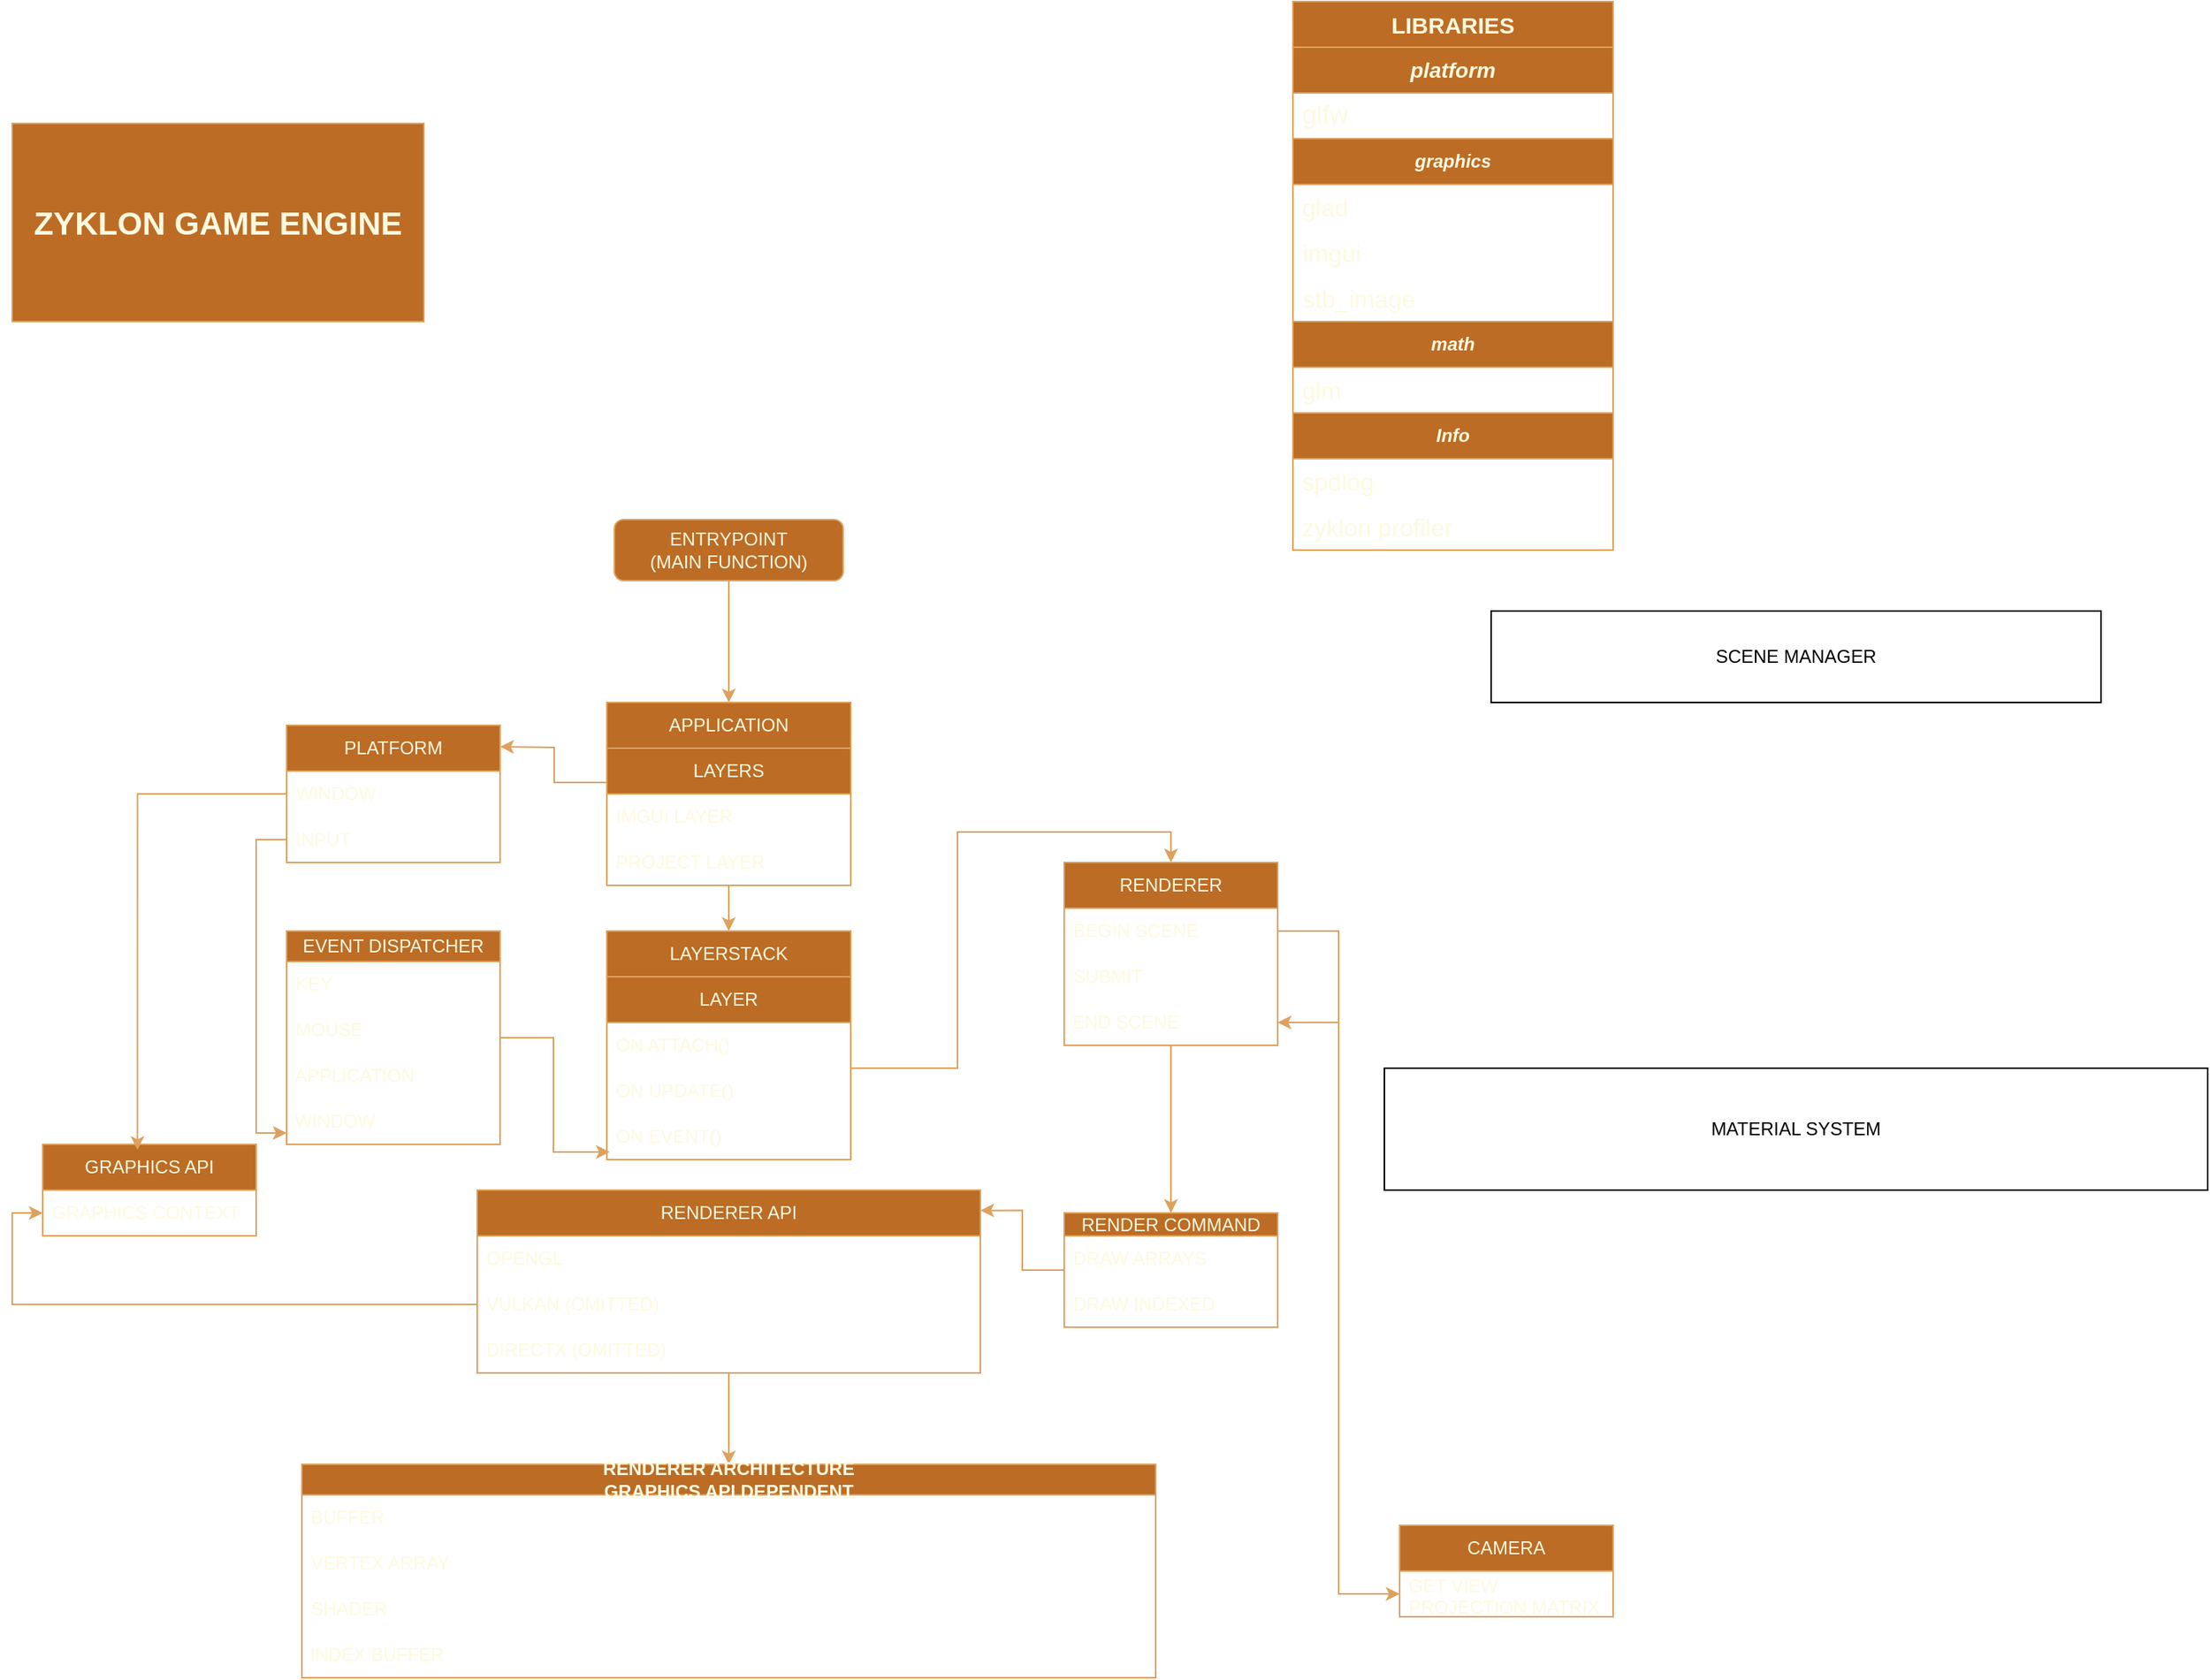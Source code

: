 <mxfile version="24.7.8">
  <diagram name="Page-1" id="9f46799a-70d6-7492-0946-bef42562c5a5">
    <mxGraphModel dx="1569" dy="2033" grid="1" gridSize="10" guides="1" tooltips="1" connect="1" arrows="1" fold="1" page="1" pageScale="1" pageWidth="1100" pageHeight="850" background="none" math="0" shadow="0">
      <root>
        <mxCell id="0" />
        <mxCell id="1" parent="0" />
        <mxCell id="1HcElYViuS3CACR91JE5-3" value="LAYERSTACK" style="swimlane;fontStyle=0;childLayout=stackLayout;horizontal=1;startSize=30;horizontalStack=0;resizeParent=1;resizeParentMax=0;resizeLast=0;collapsible=1;marginBottom=0;whiteSpace=wrap;html=1;labelBackgroundColor=none;fillColor=#BC6C25;strokeColor=#DDA15E;fontColor=#FEFAE0;" parent="1" vertex="1">
          <mxGeometry x="410" y="170" width="160" height="150" as="geometry" />
        </mxCell>
        <mxCell id="1HcElYViuS3CACR91JE5-22" value="LAYER" style="swimlane;fontStyle=0;childLayout=stackLayout;horizontal=1;startSize=30;horizontalStack=0;resizeParent=1;resizeParentMax=0;resizeLast=0;collapsible=1;marginBottom=0;whiteSpace=wrap;html=1;labelBackgroundColor=none;fillColor=#BC6C25;strokeColor=#DDA15E;fontColor=#FEFAE0;" parent="1HcElYViuS3CACR91JE5-3" vertex="1">
          <mxGeometry y="30" width="160" height="120" as="geometry" />
        </mxCell>
        <mxCell id="1HcElYViuS3CACR91JE5-23" value="ON ATTACH()" style="text;strokeColor=none;fillColor=none;align=left;verticalAlign=middle;spacingLeft=4;spacingRight=4;overflow=hidden;points=[[0,0.5],[1,0.5]];portConstraint=eastwest;rotatable=0;whiteSpace=wrap;html=1;labelBackgroundColor=none;fontColor=#FEFAE0;" parent="1HcElYViuS3CACR91JE5-22" vertex="1">
          <mxGeometry y="30" width="160" height="30" as="geometry" />
        </mxCell>
        <mxCell id="1HcElYViuS3CACR91JE5-24" value="ON UPDATE()" style="text;strokeColor=none;fillColor=none;align=left;verticalAlign=middle;spacingLeft=4;spacingRight=4;overflow=hidden;points=[[0,0.5],[1,0.5]];portConstraint=eastwest;rotatable=0;whiteSpace=wrap;html=1;labelBackgroundColor=none;fontColor=#FEFAE0;" parent="1HcElYViuS3CACR91JE5-22" vertex="1">
          <mxGeometry y="60" width="160" height="30" as="geometry" />
        </mxCell>
        <mxCell id="1HcElYViuS3CACR91JE5-25" value="ON EVENT()" style="text;strokeColor=none;fillColor=none;align=left;verticalAlign=middle;spacingLeft=4;spacingRight=4;overflow=hidden;points=[[0,0.5],[1,0.5]];portConstraint=eastwest;rotatable=0;whiteSpace=wrap;html=1;labelBackgroundColor=none;fontColor=#FEFAE0;" parent="1HcElYViuS3CACR91JE5-22" vertex="1">
          <mxGeometry y="90" width="160" height="30" as="geometry" />
        </mxCell>
        <mxCell id="1HcElYViuS3CACR91JE5-7" value="ZYKLON GAME ENGINE" style="rounded=0;whiteSpace=wrap;html=1;fontSize=21;fontStyle=1;labelBackgroundColor=none;fillColor=#BC6C25;strokeColor=#DDA15E;fontColor=#FEFAE0;" parent="1" vertex="1">
          <mxGeometry x="20" y="-360" width="270" height="130" as="geometry" />
        </mxCell>
        <mxCell id="1HcElYViuS3CACR91JE5-16" value="APPLICATION" style="swimlane;fontStyle=0;childLayout=stackLayout;horizontal=1;startSize=30;horizontalStack=0;resizeParent=1;resizeParentMax=0;resizeLast=0;collapsible=1;marginBottom=0;whiteSpace=wrap;html=1;labelBackgroundColor=none;fillColor=#BC6C25;strokeColor=#DDA15E;fontColor=#FEFAE0;" parent="1" vertex="1">
          <mxGeometry x="410" y="20" width="160" height="120" as="geometry" />
        </mxCell>
        <mxCell id="1HcElYViuS3CACR91JE5-122" value="LAYERS" style="swimlane;fontStyle=0;childLayout=stackLayout;horizontal=1;startSize=30;horizontalStack=0;resizeParent=1;resizeParentMax=0;resizeLast=0;collapsible=1;marginBottom=0;whiteSpace=wrap;html=1;labelBackgroundColor=none;fillColor=#BC6C25;strokeColor=#DDA15E;fontColor=#FEFAE0;" parent="1HcElYViuS3CACR91JE5-16" vertex="1">
          <mxGeometry y="30" width="160" height="90" as="geometry" />
        </mxCell>
        <mxCell id="1HcElYViuS3CACR91JE5-123" value="IMGUI LAYER" style="text;strokeColor=none;fillColor=none;align=left;verticalAlign=middle;spacingLeft=4;spacingRight=4;overflow=hidden;points=[[0,0.5],[1,0.5]];portConstraint=eastwest;rotatable=0;whiteSpace=wrap;html=1;labelBackgroundColor=none;fontColor=#FEFAE0;" parent="1HcElYViuS3CACR91JE5-122" vertex="1">
          <mxGeometry y="30" width="160" height="30" as="geometry" />
        </mxCell>
        <mxCell id="1HcElYViuS3CACR91JE5-124" value="PROJECT LAYER" style="text;strokeColor=none;fillColor=none;align=left;verticalAlign=middle;spacingLeft=4;spacingRight=4;overflow=hidden;points=[[0,0.5],[1,0.5]];portConstraint=eastwest;rotatable=0;whiteSpace=wrap;html=1;labelBackgroundColor=none;fontColor=#FEFAE0;" parent="1HcElYViuS3CACR91JE5-122" vertex="1">
          <mxGeometry y="60" width="160" height="30" as="geometry" />
        </mxCell>
        <mxCell id="1HcElYViuS3CACR91JE5-49" style="edgeStyle=orthogonalEdgeStyle;rounded=0;orthogonalLoop=1;jettySize=auto;html=1;entryX=0.5;entryY=0;entryDx=0;entryDy=0;labelBackgroundColor=none;strokeColor=#DDA15E;fontColor=default;" parent="1" source="1HcElYViuS3CACR91JE5-42" target="1HcElYViuS3CACR91JE5-16" edge="1">
          <mxGeometry relative="1" as="geometry" />
        </mxCell>
        <mxCell id="1HcElYViuS3CACR91JE5-42" value="ENTRYPOINT&lt;div&gt;(MAIN FUNCTION)&lt;/div&gt;" style="rounded=1;whiteSpace=wrap;html=1;labelBackgroundColor=none;fillColor=#BC6C25;strokeColor=#DDA15E;fontColor=#FEFAE0;" parent="1" vertex="1">
          <mxGeometry x="415" y="-100" width="150" height="40" as="geometry" />
        </mxCell>
        <mxCell id="1HcElYViuS3CACR91JE5-50" value="&lt;b style=&quot;font-size: 15px;&quot;&gt;LIBRARIES&lt;/b&gt;" style="swimlane;fontStyle=0;childLayout=stackLayout;horizontal=1;startSize=30;horizontalStack=0;resizeParent=1;resizeParentMax=0;resizeLast=0;collapsible=1;marginBottom=0;whiteSpace=wrap;html=1;fontSize=15;labelBackgroundColor=none;fillColor=#BC6C25;strokeColor=#DDA15E;fontColor=#FEFAE0;" parent="1" vertex="1">
          <mxGeometry x="860" y="-440" width="210" height="360" as="geometry" />
        </mxCell>
        <mxCell id="1HcElYViuS3CACR91JE5-77" value="platform" style="swimlane;fontStyle=3;childLayout=stackLayout;horizontal=1;startSize=30;horizontalStack=0;resizeParent=1;resizeParentMax=0;resizeLast=0;collapsible=1;marginBottom=0;whiteSpace=wrap;html=1;fontSize=14;labelBackgroundColor=none;fillColor=#BC6C25;strokeColor=#DDA15E;fontColor=#FEFAE0;" parent="1HcElYViuS3CACR91JE5-50" vertex="1">
          <mxGeometry y="30" width="210" height="60" as="geometry" />
        </mxCell>
        <mxCell id="1HcElYViuS3CACR91JE5-78" value="glfw" style="text;strokeColor=none;fillColor=none;align=left;verticalAlign=middle;spacingLeft=4;spacingRight=4;overflow=hidden;points=[[0,0.5],[1,0.5]];portConstraint=eastwest;rotatable=0;whiteSpace=wrap;html=1;fontSize=17;labelBackgroundColor=none;fontColor=#FEFAE0;" parent="1HcElYViuS3CACR91JE5-77" vertex="1">
          <mxGeometry y="30" width="210" height="30" as="geometry" />
        </mxCell>
        <mxCell id="1HcElYViuS3CACR91JE5-65" value="graphics" style="swimlane;fontStyle=3;childLayout=stackLayout;horizontal=1;startSize=30;horizontalStack=0;resizeParent=1;resizeParentMax=0;resizeLast=0;collapsible=1;marginBottom=0;whiteSpace=wrap;html=1;labelBackgroundColor=none;fillColor=#BC6C25;strokeColor=#DDA15E;fontColor=#FEFAE0;" parent="1HcElYViuS3CACR91JE5-50" vertex="1">
          <mxGeometry y="90" width="210" height="180" as="geometry">
            <mxRectangle y="30" width="140" height="30" as="alternateBounds" />
          </mxGeometry>
        </mxCell>
        <mxCell id="1HcElYViuS3CACR91JE5-67" value="glad" style="text;strokeColor=none;fillColor=none;align=left;verticalAlign=middle;spacingLeft=4;spacingRight=4;overflow=hidden;points=[[0,0.5],[1,0.5]];portConstraint=eastwest;rotatable=0;whiteSpace=wrap;html=1;fontSize=16;labelBackgroundColor=none;fontColor=#FEFAE0;" parent="1HcElYViuS3CACR91JE5-65" vertex="1">
          <mxGeometry y="30" width="210" height="30" as="geometry" />
        </mxCell>
        <mxCell id="1HcElYViuS3CACR91JE5-194" value="&amp;nbsp;imgui" style="text;html=1;align=left;verticalAlign=middle;whiteSpace=wrap;rounded=0;fontSize=16;labelBackgroundColor=none;fontColor=#FEFAE0;" parent="1HcElYViuS3CACR91JE5-65" vertex="1">
          <mxGeometry y="60" width="210" height="30" as="geometry" />
        </mxCell>
        <mxCell id="1HcElYViuS3CACR91JE5-81" value="&amp;nbsp;stb_image" style="text;html=1;align=left;verticalAlign=middle;whiteSpace=wrap;rounded=0;fontSize=16;labelBackgroundColor=none;fontColor=#FEFAE0;" parent="1HcElYViuS3CACR91JE5-65" vertex="1">
          <mxGeometry y="90" width="210" height="30" as="geometry" />
        </mxCell>
        <mxCell id="1HcElYViuS3CACR91JE5-73" value="math" style="swimlane;fontStyle=3;childLayout=stackLayout;horizontal=1;startSize=30;horizontalStack=0;resizeParent=1;resizeParentMax=0;resizeLast=0;collapsible=1;marginBottom=0;whiteSpace=wrap;html=1;labelBackgroundColor=none;fillColor=#BC6C25;strokeColor=#DDA15E;fontColor=#FEFAE0;" parent="1HcElYViuS3CACR91JE5-65" vertex="1">
          <mxGeometry y="120" width="210" height="60" as="geometry">
            <mxRectangle y="30" width="140" height="30" as="alternateBounds" />
          </mxGeometry>
        </mxCell>
        <mxCell id="1HcElYViuS3CACR91JE5-74" value="glm" style="text;strokeColor=none;fillColor=none;align=left;verticalAlign=middle;spacingLeft=4;spacingRight=4;overflow=hidden;points=[[0,0.5],[1,0.5]];portConstraint=eastwest;rotatable=0;whiteSpace=wrap;html=1;fontSize=16;labelBackgroundColor=none;fontColor=#FEFAE0;" parent="1HcElYViuS3CACR91JE5-73" vertex="1">
          <mxGeometry y="30" width="210" height="30" as="geometry" />
        </mxCell>
        <mxCell id="1HcElYViuS3CACR91JE5-57" value="Info" style="swimlane;fontStyle=3;childLayout=stackLayout;horizontal=1;startSize=30;horizontalStack=0;resizeParent=1;resizeParentMax=0;resizeLast=0;collapsible=1;marginBottom=0;whiteSpace=wrap;html=1;labelBackgroundColor=none;fillColor=#BC6C25;strokeColor=#DDA15E;fontColor=#FEFAE0;" parent="1HcElYViuS3CACR91JE5-50" vertex="1">
          <mxGeometry y="270" width="210" height="90" as="geometry" />
        </mxCell>
        <mxCell id="1HcElYViuS3CACR91JE5-63" value="spdlog" style="text;strokeColor=none;fillColor=none;align=left;verticalAlign=middle;spacingLeft=4;spacingRight=4;overflow=hidden;points=[[0,0.5],[1,0.5]];portConstraint=eastwest;rotatable=0;whiteSpace=wrap;html=1;fontSize=16;labelBackgroundColor=none;fontColor=#FEFAE0;" parent="1HcElYViuS3CACR91JE5-57" vertex="1">
          <mxGeometry y="30" width="210" height="30" as="geometry" />
        </mxCell>
        <mxCell id="1HcElYViuS3CACR91JE5-64" value="zyklon profiler" style="text;strokeColor=none;fillColor=none;align=left;verticalAlign=middle;spacingLeft=4;spacingRight=4;overflow=hidden;points=[[0,0.5],[1,0.5]];portConstraint=eastwest;rotatable=0;whiteSpace=wrap;html=1;fontSize=16;labelBackgroundColor=none;fontColor=#FEFAE0;" parent="1HcElYViuS3CACR91JE5-57" vertex="1">
          <mxGeometry y="60" width="210" height="30" as="geometry" />
        </mxCell>
        <mxCell id="1HcElYViuS3CACR91JE5-85" value="PLATFORM" style="swimlane;fontStyle=0;childLayout=stackLayout;horizontal=1;startSize=30;horizontalStack=0;resizeParent=1;resizeParentMax=0;resizeLast=0;collapsible=1;marginBottom=0;whiteSpace=wrap;html=1;labelBackgroundColor=none;fillColor=#BC6C25;strokeColor=#DDA15E;fontColor=#FEFAE0;" parent="1" vertex="1">
          <mxGeometry x="200" y="35" width="140" height="90" as="geometry" />
        </mxCell>
        <mxCell id="1HcElYViuS3CACR91JE5-86" value="WINDOW" style="text;strokeColor=none;fillColor=none;align=left;verticalAlign=middle;spacingLeft=4;spacingRight=4;overflow=hidden;points=[[0,0.5],[1,0.5]];portConstraint=eastwest;rotatable=0;whiteSpace=wrap;html=1;labelBackgroundColor=none;fontColor=#FEFAE0;" parent="1HcElYViuS3CACR91JE5-85" vertex="1">
          <mxGeometry y="30" width="140" height="30" as="geometry" />
        </mxCell>
        <mxCell id="1HcElYViuS3CACR91JE5-87" value="INPUT" style="text;strokeColor=none;fillColor=none;align=left;verticalAlign=middle;spacingLeft=4;spacingRight=4;overflow=hidden;points=[[0,0.5],[1,0.5]];portConstraint=eastwest;rotatable=0;whiteSpace=wrap;html=1;labelBackgroundColor=none;fontColor=#FEFAE0;" parent="1HcElYViuS3CACR91JE5-85" vertex="1">
          <mxGeometry y="60" width="140" height="30" as="geometry" />
        </mxCell>
        <mxCell id="1HcElYViuS3CACR91JE5-93" value="EVENT DISPATCHER" style="swimlane;fontStyle=0;childLayout=stackLayout;horizontal=1;startSize=20;horizontalStack=0;resizeParent=1;resizeParentMax=0;resizeLast=0;collapsible=1;marginBottom=0;whiteSpace=wrap;html=1;labelBackgroundColor=none;fillColor=#BC6C25;strokeColor=#DDA15E;fontColor=#FEFAE0;" parent="1" vertex="1">
          <mxGeometry x="200" y="170" width="140" height="140" as="geometry" />
        </mxCell>
        <mxCell id="1HcElYViuS3CACR91JE5-94" value="KEY" style="text;strokeColor=none;fillColor=none;align=left;verticalAlign=middle;spacingLeft=4;spacingRight=4;overflow=hidden;points=[[0,0.5],[1,0.5]];portConstraint=eastwest;rotatable=0;whiteSpace=wrap;html=1;labelBackgroundColor=none;fontColor=#FEFAE0;" parent="1HcElYViuS3CACR91JE5-93" vertex="1">
          <mxGeometry y="20" width="140" height="30" as="geometry" />
        </mxCell>
        <mxCell id="1HcElYViuS3CACR91JE5-95" value="MOUSE" style="text;strokeColor=none;fillColor=none;align=left;verticalAlign=middle;spacingLeft=4;spacingRight=4;overflow=hidden;points=[[0,0.5],[1,0.5]];portConstraint=eastwest;rotatable=0;whiteSpace=wrap;html=1;labelBackgroundColor=none;fontColor=#FEFAE0;" parent="1HcElYViuS3CACR91JE5-93" vertex="1">
          <mxGeometry y="50" width="140" height="30" as="geometry" />
        </mxCell>
        <mxCell id="1HcElYViuS3CACR91JE5-140" value="&amp;nbsp;APPLICATION" style="text;html=1;align=left;verticalAlign=middle;whiteSpace=wrap;rounded=0;labelBackgroundColor=none;fontColor=#FEFAE0;" parent="1HcElYViuS3CACR91JE5-93" vertex="1">
          <mxGeometry y="80" width="140" height="30" as="geometry" />
        </mxCell>
        <mxCell id="1HcElYViuS3CACR91JE5-141" value="&amp;nbsp;WINDOW" style="text;html=1;align=left;verticalAlign=middle;whiteSpace=wrap;rounded=0;labelBackgroundColor=none;fontColor=#FEFAE0;" parent="1HcElYViuS3CACR91JE5-93" vertex="1">
          <mxGeometry y="110" width="140" height="30" as="geometry" />
        </mxCell>
        <mxCell id="1HcElYViuS3CACR91JE5-111" value="GRAPHICS API" style="swimlane;fontStyle=0;childLayout=stackLayout;horizontal=1;startSize=30;horizontalStack=0;resizeParent=1;resizeParentMax=0;resizeLast=0;collapsible=1;marginBottom=0;whiteSpace=wrap;html=1;labelBackgroundColor=none;fillColor=#BC6C25;strokeColor=#DDA15E;fontColor=#FEFAE0;" parent="1" vertex="1">
          <mxGeometry x="40" y="310" width="140" height="60" as="geometry" />
        </mxCell>
        <mxCell id="1HcElYViuS3CACR91JE5-113" value="GRAPHICS CONTEXT" style="text;strokeColor=none;fillColor=none;align=left;verticalAlign=middle;spacingLeft=4;spacingRight=4;overflow=hidden;points=[[0,0.5],[1,0.5]];portConstraint=eastwest;rotatable=0;whiteSpace=wrap;html=1;labelBackgroundColor=none;fontColor=#FEFAE0;" parent="1HcElYViuS3CACR91JE5-111" vertex="1">
          <mxGeometry y="30" width="140" height="30" as="geometry" />
        </mxCell>
        <mxCell id="1HcElYViuS3CACR91JE5-117" value="RENDERER" style="swimlane;fontStyle=0;childLayout=stackLayout;horizontal=1;startSize=30;horizontalStack=0;resizeParent=1;resizeParentMax=0;resizeLast=0;collapsible=1;marginBottom=0;whiteSpace=wrap;html=1;labelBackgroundColor=none;fillColor=#BC6C25;strokeColor=#DDA15E;fontColor=#FEFAE0;" parent="1" vertex="1">
          <mxGeometry x="710" y="125" width="140" height="120" as="geometry" />
        </mxCell>
        <mxCell id="1HcElYViuS3CACR91JE5-118" value="BEGIN SCENE" style="text;strokeColor=none;fillColor=none;align=left;verticalAlign=middle;spacingLeft=4;spacingRight=4;overflow=hidden;points=[[0,0.5],[1,0.5]];portConstraint=eastwest;rotatable=0;whiteSpace=wrap;html=1;labelBackgroundColor=none;fontColor=#FEFAE0;" parent="1HcElYViuS3CACR91JE5-117" vertex="1">
          <mxGeometry y="30" width="140" height="30" as="geometry" />
        </mxCell>
        <mxCell id="1HcElYViuS3CACR91JE5-119" value="SUBMIT" style="text;strokeColor=none;fillColor=none;align=left;verticalAlign=middle;spacingLeft=4;spacingRight=4;overflow=hidden;points=[[0,0.5],[1,0.5]];portConstraint=eastwest;rotatable=0;whiteSpace=wrap;html=1;labelBackgroundColor=none;fontColor=#FEFAE0;" parent="1HcElYViuS3CACR91JE5-117" vertex="1">
          <mxGeometry y="60" width="140" height="30" as="geometry" />
        </mxCell>
        <mxCell id="1HcElYViuS3CACR91JE5-180" value="&amp;nbsp;END SCENE" style="text;html=1;align=left;verticalAlign=middle;whiteSpace=wrap;rounded=0;labelBackgroundColor=none;fontColor=#FEFAE0;" parent="1HcElYViuS3CACR91JE5-117" vertex="1">
          <mxGeometry y="90" width="140" height="30" as="geometry" />
        </mxCell>
        <mxCell id="1HcElYViuS3CACR91JE5-189" style="edgeStyle=orthogonalEdgeStyle;rounded=0;orthogonalLoop=1;jettySize=auto;html=1;entryX=0.5;entryY=0;entryDx=0;entryDy=0;labelBackgroundColor=none;strokeColor=#DDA15E;fontColor=default;" parent="1" source="1HcElYViuS3CACR91JE5-142" target="1HcElYViuS3CACR91JE5-176" edge="1">
          <mxGeometry relative="1" as="geometry" />
        </mxCell>
        <mxCell id="1HcElYViuS3CACR91JE5-142" value="RENDERER API" style="swimlane;fontStyle=0;childLayout=stackLayout;horizontal=1;startSize=30;horizontalStack=0;resizeParent=1;resizeParentMax=0;resizeLast=0;collapsible=1;marginBottom=0;whiteSpace=wrap;html=1;labelBackgroundColor=none;fillColor=#BC6C25;strokeColor=#DDA15E;fontColor=#FEFAE0;" parent="1" vertex="1">
          <mxGeometry x="325" y="340" width="330" height="120" as="geometry" />
        </mxCell>
        <mxCell id="1HcElYViuS3CACR91JE5-143" value="OPENGL" style="text;strokeColor=none;fillColor=none;align=left;verticalAlign=middle;spacingLeft=4;spacingRight=4;overflow=hidden;points=[[0,0.5],[1,0.5]];portConstraint=eastwest;rotatable=0;whiteSpace=wrap;html=1;labelBackgroundColor=none;fontColor=#FEFAE0;" parent="1HcElYViuS3CACR91JE5-142" vertex="1">
          <mxGeometry y="30" width="330" height="30" as="geometry" />
        </mxCell>
        <mxCell id="1HcElYViuS3CACR91JE5-144" value="VULKAN (OMITTED)" style="text;strokeColor=none;fillColor=none;align=left;verticalAlign=middle;spacingLeft=4;spacingRight=4;overflow=hidden;points=[[0,0.5],[1,0.5]];portConstraint=eastwest;rotatable=0;whiteSpace=wrap;html=1;labelBackgroundColor=none;fontColor=#FEFAE0;" parent="1HcElYViuS3CACR91JE5-142" vertex="1">
          <mxGeometry y="60" width="330" height="30" as="geometry" />
        </mxCell>
        <mxCell id="1HcElYViuS3CACR91JE5-145" value="DIRECTX (OMITTED)" style="text;strokeColor=none;fillColor=none;align=left;verticalAlign=middle;spacingLeft=4;spacingRight=4;overflow=hidden;points=[[0,0.5],[1,0.5]];portConstraint=eastwest;rotatable=0;whiteSpace=wrap;html=1;labelBackgroundColor=none;fontColor=#FEFAE0;" parent="1HcElYViuS3CACR91JE5-142" vertex="1">
          <mxGeometry y="90" width="330" height="30" as="geometry" />
        </mxCell>
        <mxCell id="1HcElYViuS3CACR91JE5-146" value="RENDER COMMAND" style="swimlane;fontStyle=0;childLayout=stackLayout;horizontal=1;startSize=15;horizontalStack=0;resizeParent=1;resizeParentMax=0;resizeLast=0;collapsible=1;marginBottom=0;whiteSpace=wrap;html=1;labelBackgroundColor=none;fillColor=#BC6C25;strokeColor=#DDA15E;fontColor=#FEFAE0;" parent="1" vertex="1">
          <mxGeometry x="710" y="355" width="140" height="75" as="geometry" />
        </mxCell>
        <mxCell id="1HcElYViuS3CACR91JE5-147" value="DRAW ARRAYS" style="text;strokeColor=none;fillColor=none;align=left;verticalAlign=middle;spacingLeft=4;spacingRight=4;overflow=hidden;points=[[0,0.5],[1,0.5]];portConstraint=eastwest;rotatable=0;whiteSpace=wrap;html=1;labelBackgroundColor=none;fontColor=#FEFAE0;" parent="1HcElYViuS3CACR91JE5-146" vertex="1">
          <mxGeometry y="15" width="140" height="30" as="geometry" />
        </mxCell>
        <mxCell id="1HcElYViuS3CACR91JE5-148" value="DRAW INDEXED" style="text;strokeColor=none;fillColor=none;align=left;verticalAlign=middle;spacingLeft=4;spacingRight=4;overflow=hidden;points=[[0,0.5],[1,0.5]];portConstraint=eastwest;rotatable=0;whiteSpace=wrap;html=1;labelBackgroundColor=none;fontColor=#FEFAE0;" parent="1HcElYViuS3CACR91JE5-146" vertex="1">
          <mxGeometry y="45" width="140" height="30" as="geometry" />
        </mxCell>
        <mxCell id="1HcElYViuS3CACR91JE5-165" style="edgeStyle=orthogonalEdgeStyle;rounded=0;orthogonalLoop=1;jettySize=auto;html=1;entryX=0.5;entryY=0;entryDx=0;entryDy=0;labelBackgroundColor=none;strokeColor=#DDA15E;fontColor=default;" parent="1" source="1HcElYViuS3CACR91JE5-122" target="1HcElYViuS3CACR91JE5-3" edge="1">
          <mxGeometry relative="1" as="geometry" />
        </mxCell>
        <mxCell id="1HcElYViuS3CACR91JE5-172" style="edgeStyle=orthogonalEdgeStyle;rounded=0;orthogonalLoop=1;jettySize=auto;html=1;exitX=0;exitY=0.25;exitDx=0;exitDy=0;labelBackgroundColor=none;strokeColor=#DDA15E;fontColor=default;" parent="1" source="1HcElYViuS3CACR91JE5-122" edge="1">
          <mxGeometry relative="1" as="geometry">
            <mxPoint x="340" y="49" as="targetPoint" />
          </mxGeometry>
        </mxCell>
        <mxCell id="1HcElYViuS3CACR91JE5-174" style="edgeStyle=orthogonalEdgeStyle;rounded=0;orthogonalLoop=1;jettySize=auto;html=1;entryX=0.444;entryY=0.061;entryDx=0;entryDy=0;entryPerimeter=0;labelBackgroundColor=none;strokeColor=#DDA15E;fontColor=default;" parent="1" source="1HcElYViuS3CACR91JE5-86" target="1HcElYViuS3CACR91JE5-111" edge="1">
          <mxGeometry relative="1" as="geometry" />
        </mxCell>
        <mxCell id="1HcElYViuS3CACR91JE5-176" value="&lt;b&gt;RENDERER ARCHITECTURE&lt;/b&gt;&lt;div style=&quot;line-height: 120%;&quot;&gt;&lt;b&gt;GRAPHICS API DEPENDENT&lt;/b&gt;&lt;/div&gt;" style="swimlane;fontStyle=0;childLayout=stackLayout;horizontal=1;startSize=20;horizontalStack=0;resizeParent=1;resizeParentMax=0;resizeLast=0;collapsible=1;marginBottom=0;whiteSpace=wrap;html=1;labelBackgroundColor=none;fillColor=#BC6C25;strokeColor=#DDA15E;fontColor=#FEFAE0;" parent="1" vertex="1">
          <mxGeometry x="210" y="520" width="560" height="140" as="geometry" />
        </mxCell>
        <mxCell id="1HcElYViuS3CACR91JE5-177" value="BUFFER" style="text;strokeColor=none;fillColor=none;align=left;verticalAlign=middle;spacingLeft=4;spacingRight=4;overflow=hidden;points=[[0,0.5],[1,0.5]];portConstraint=eastwest;rotatable=0;whiteSpace=wrap;html=1;labelBackgroundColor=none;fontColor=#FEFAE0;" parent="1HcElYViuS3CACR91JE5-176" vertex="1">
          <mxGeometry y="20" width="560" height="30" as="geometry" />
        </mxCell>
        <mxCell id="1HcElYViuS3CACR91JE5-178" value="VERTEX ARRAY" style="text;strokeColor=none;fillColor=none;align=left;verticalAlign=middle;spacingLeft=4;spacingRight=4;overflow=hidden;points=[[0,0.5],[1,0.5]];portConstraint=eastwest;rotatable=0;whiteSpace=wrap;html=1;labelBackgroundColor=none;fontColor=#FEFAE0;" parent="1HcElYViuS3CACR91JE5-176" vertex="1">
          <mxGeometry y="50" width="560" height="30" as="geometry" />
        </mxCell>
        <mxCell id="1HcElYViuS3CACR91JE5-179" value="SHADER" style="text;strokeColor=none;fillColor=none;align=left;verticalAlign=middle;spacingLeft=4;spacingRight=4;overflow=hidden;points=[[0,0.5],[1,0.5]];portConstraint=eastwest;rotatable=0;whiteSpace=wrap;html=1;labelBackgroundColor=none;fontColor=#FEFAE0;" parent="1HcElYViuS3CACR91JE5-176" vertex="1">
          <mxGeometry y="80" width="560" height="30" as="geometry" />
        </mxCell>
        <mxCell id="1HcElYViuS3CACR91JE5-191" value="&amp;nbsp;INDEX BUFFER" style="text;html=1;align=left;verticalAlign=middle;whiteSpace=wrap;rounded=0;labelBackgroundColor=none;fontColor=#FEFAE0;" parent="1HcElYViuS3CACR91JE5-176" vertex="1">
          <mxGeometry y="110" width="560" height="30" as="geometry" />
        </mxCell>
        <mxCell id="1HcElYViuS3CACR91JE5-187" style="edgeStyle=orthogonalEdgeStyle;rounded=0;orthogonalLoop=1;jettySize=auto;html=1;entryX=1;entryY=0.111;entryDx=0;entryDy=0;entryPerimeter=0;labelBackgroundColor=none;strokeColor=#DDA15E;fontColor=default;" parent="1" source="1HcElYViuS3CACR91JE5-146" target="1HcElYViuS3CACR91JE5-142" edge="1">
          <mxGeometry relative="1" as="geometry" />
        </mxCell>
        <mxCell id="1HcElYViuS3CACR91JE5-190" style="edgeStyle=orthogonalEdgeStyle;rounded=0;orthogonalLoop=1;jettySize=auto;html=1;entryX=0.5;entryY=0;entryDx=0;entryDy=0;labelBackgroundColor=none;strokeColor=#DDA15E;fontColor=default;" parent="1" source="1HcElYViuS3CACR91JE5-22" target="1HcElYViuS3CACR91JE5-117" edge="1">
          <mxGeometry relative="1" as="geometry" />
        </mxCell>
        <mxCell id="1HcElYViuS3CACR91JE5-192" style="edgeStyle=orthogonalEdgeStyle;rounded=0;orthogonalLoop=1;jettySize=auto;html=1;entryX=0;entryY=0.5;entryDx=0;entryDy=0;labelBackgroundColor=none;strokeColor=#DDA15E;fontColor=default;" parent="1" source="1HcElYViuS3CACR91JE5-144" target="1HcElYViuS3CACR91JE5-113" edge="1">
          <mxGeometry relative="1" as="geometry" />
        </mxCell>
        <mxCell id="1HcElYViuS3CACR91JE5-200" style="edgeStyle=orthogonalEdgeStyle;rounded=0;orthogonalLoop=1;jettySize=auto;html=1;entryX=0.012;entryY=0.833;entryDx=0;entryDy=0;entryPerimeter=0;labelBackgroundColor=none;strokeColor=#DDA15E;fontColor=default;" parent="1" source="1HcElYViuS3CACR91JE5-93" target="1HcElYViuS3CACR91JE5-25" edge="1">
          <mxGeometry relative="1" as="geometry" />
        </mxCell>
        <mxCell id="1HcElYViuS3CACR91JE5-201" style="edgeStyle=orthogonalEdgeStyle;rounded=0;orthogonalLoop=1;jettySize=auto;html=1;entryX=0;entryY=0.75;entryDx=0;entryDy=0;labelBackgroundColor=none;strokeColor=#DDA15E;fontColor=default;" parent="1" source="1HcElYViuS3CACR91JE5-87" target="1HcElYViuS3CACR91JE5-141" edge="1">
          <mxGeometry relative="1" as="geometry" />
        </mxCell>
        <mxCell id="1HcElYViuS3CACR91JE5-202" style="edgeStyle=orthogonalEdgeStyle;rounded=0;orthogonalLoop=1;jettySize=auto;html=1;entryX=0.5;entryY=0;entryDx=0;entryDy=0;labelBackgroundColor=none;strokeColor=#DDA15E;fontColor=default;" parent="1" source="1HcElYViuS3CACR91JE5-180" target="1HcElYViuS3CACR91JE5-146" edge="1">
          <mxGeometry relative="1" as="geometry" />
        </mxCell>
        <mxCell id="1HcElYViuS3CACR91JE5-203" value="CAMERA" style="swimlane;fontStyle=0;childLayout=stackLayout;horizontal=1;startSize=30;horizontalStack=0;resizeParent=1;resizeParentMax=0;resizeLast=0;collapsible=1;marginBottom=0;whiteSpace=wrap;html=1;labelBackgroundColor=none;fillColor=#BC6C25;strokeColor=#DDA15E;fontColor=#FEFAE0;" parent="1" vertex="1">
          <mxGeometry x="930" y="560" width="140" height="60" as="geometry" />
        </mxCell>
        <mxCell id="1HcElYViuS3CACR91JE5-204" value="GET VIEW PROJECTION MATRIX" style="text;strokeColor=none;fillColor=none;align=left;verticalAlign=middle;spacingLeft=4;spacingRight=4;overflow=hidden;points=[[0,0.5],[1,0.5]];portConstraint=eastwest;rotatable=0;whiteSpace=wrap;html=1;labelBackgroundColor=none;fontColor=#FEFAE0;" parent="1HcElYViuS3CACR91JE5-203" vertex="1">
          <mxGeometry y="30" width="140" height="30" as="geometry" />
        </mxCell>
        <mxCell id="1HcElYViuS3CACR91JE5-210" style="edgeStyle=orthogonalEdgeStyle;rounded=0;orthogonalLoop=1;jettySize=auto;html=1;exitX=1;exitY=0.5;exitDx=0;exitDy=0;entryX=0;entryY=0.5;entryDx=0;entryDy=0;labelBackgroundColor=none;strokeColor=#DDA15E;fontColor=default;" parent="1" source="1HcElYViuS3CACR91JE5-118" target="1HcElYViuS3CACR91JE5-204" edge="1">
          <mxGeometry relative="1" as="geometry" />
        </mxCell>
        <mxCell id="1HcElYViuS3CACR91JE5-211" style="edgeStyle=orthogonalEdgeStyle;rounded=0;orthogonalLoop=1;jettySize=auto;html=1;entryX=1;entryY=0.5;entryDx=0;entryDy=0;labelBackgroundColor=none;strokeColor=#DDA15E;fontColor=default;" parent="1" source="1HcElYViuS3CACR91JE5-204" target="1HcElYViuS3CACR91JE5-180" edge="1">
          <mxGeometry relative="1" as="geometry" />
        </mxCell>
        <mxCell id="UxVkQ5kvsJINK4BHOWoC-1" value="SCENE MANAGER" style="rounded=0;whiteSpace=wrap;html=1;" vertex="1" parent="1">
          <mxGeometry x="990" y="-40" width="400" height="60" as="geometry" />
        </mxCell>
        <mxCell id="UxVkQ5kvsJINK4BHOWoC-2" value="MATERIAL SYSTEM" style="rounded=0;whiteSpace=wrap;html=1;" vertex="1" parent="1">
          <mxGeometry x="920" y="260" width="540" height="80" as="geometry" />
        </mxCell>
      </root>
    </mxGraphModel>
  </diagram>
</mxfile>
